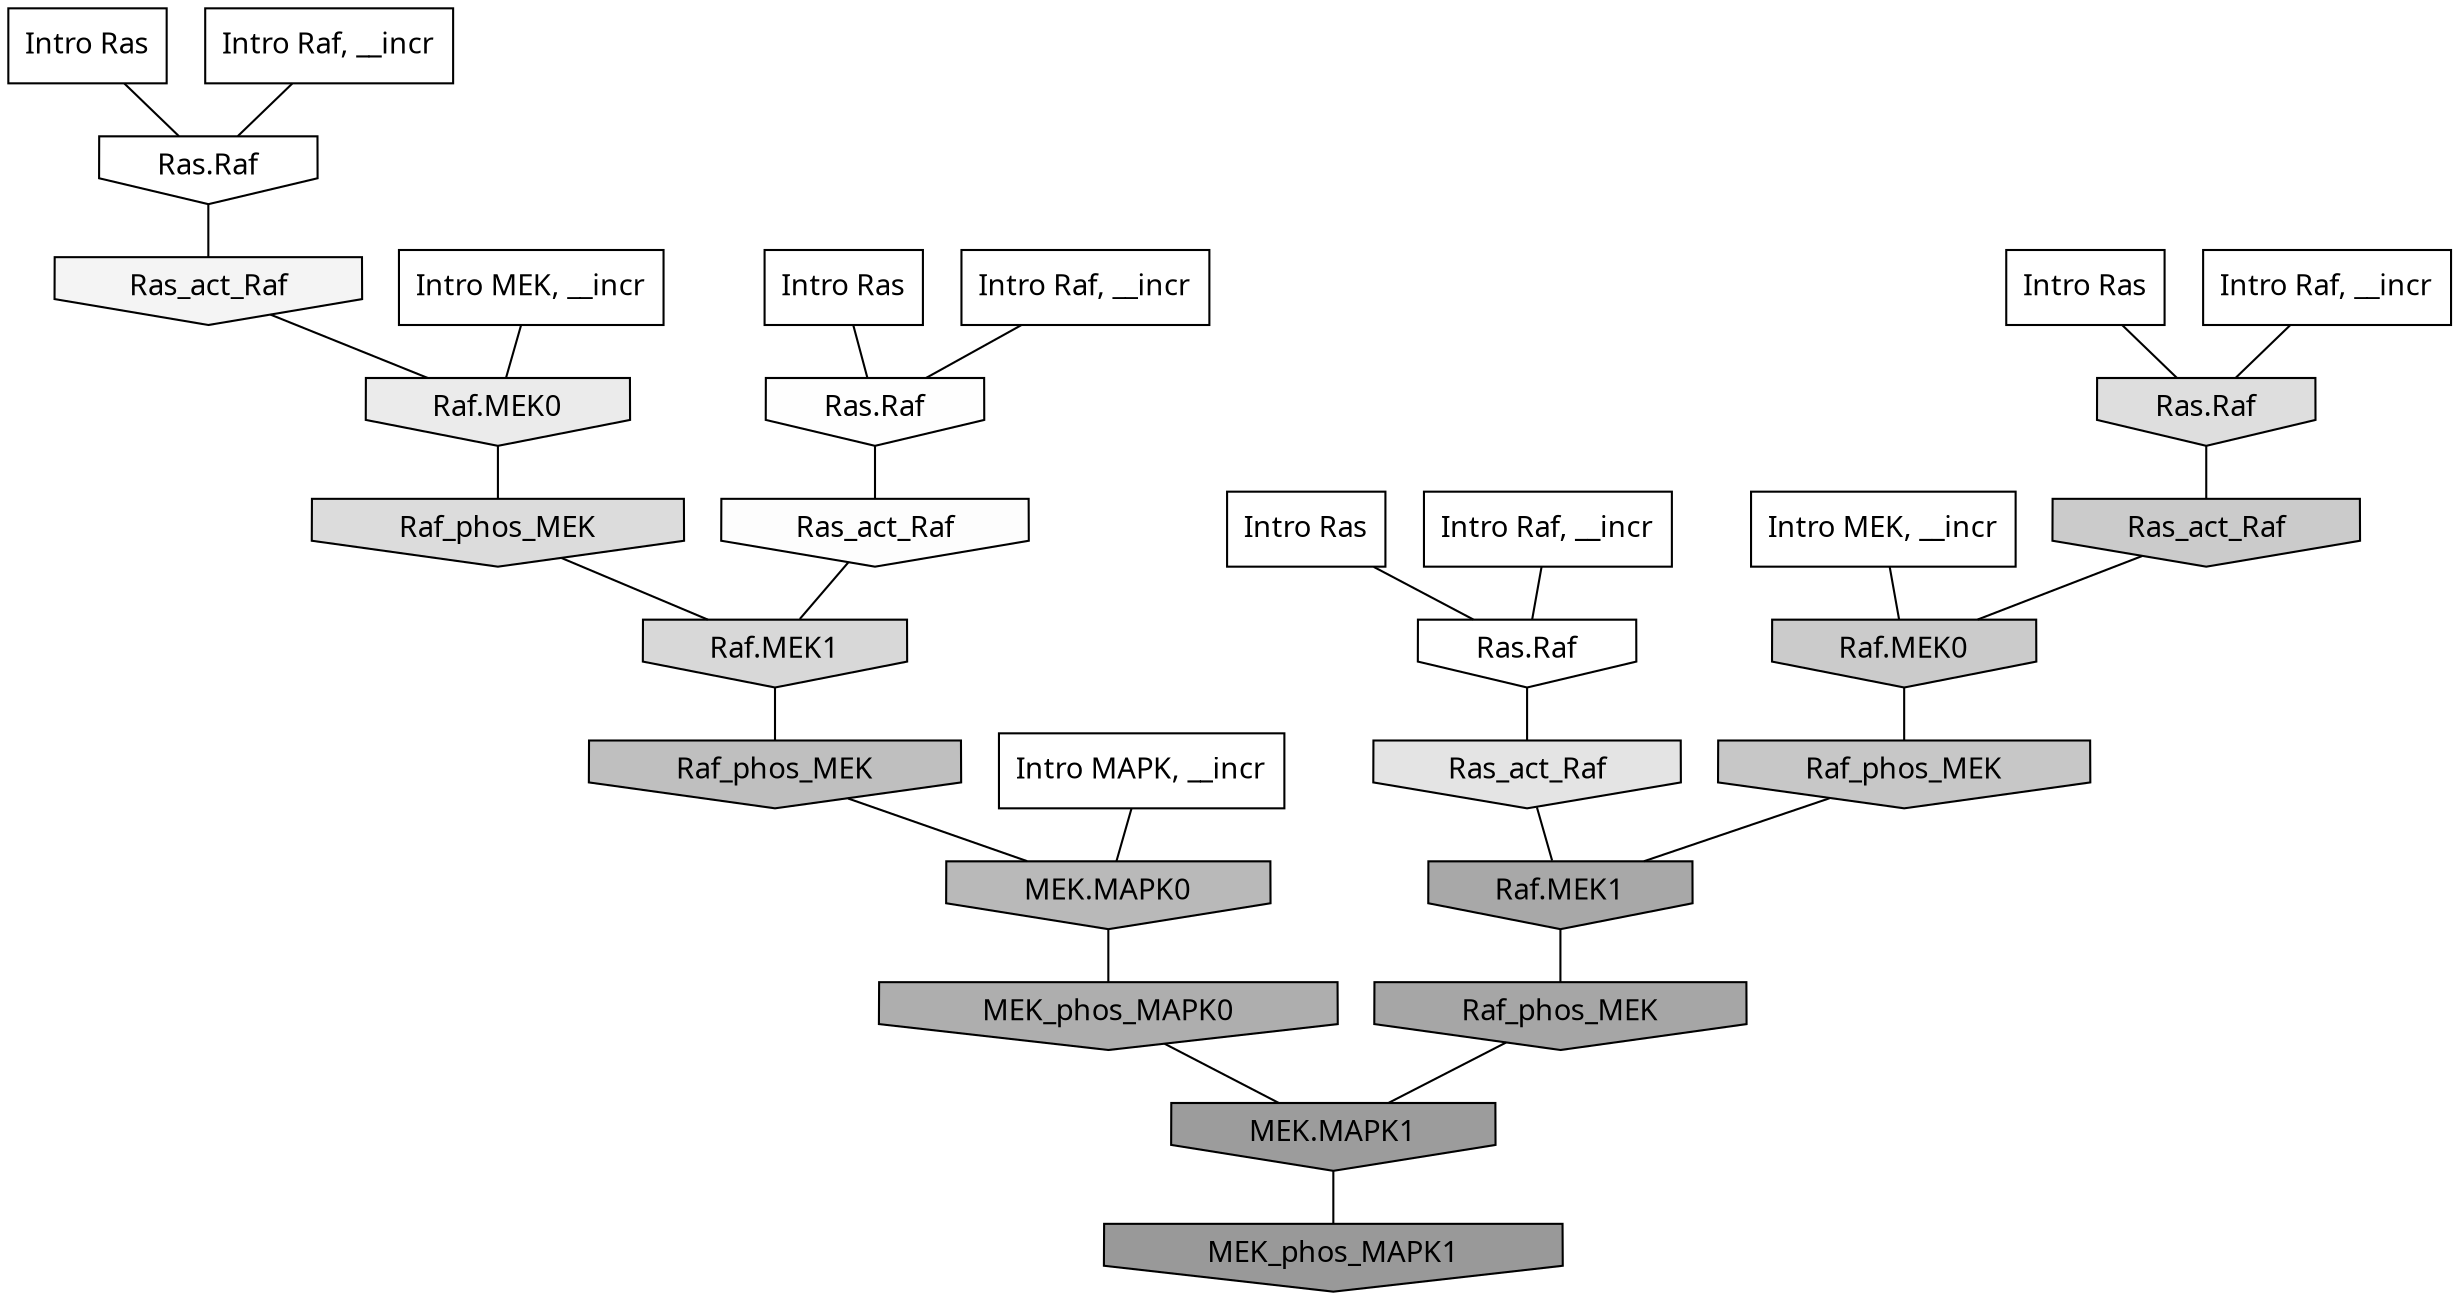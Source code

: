 digraph G{
  rankdir="TB";
  ranksep=0.30;
  node [fontname="CMU Serif"];
  edge [fontname="CMU Serif"];
  
  7 [label="Intro Ras", shape=rectangle, style=filled, fillcolor="0.000 0.000 1.000"]
  
  57 [label="Intro Ras", shape=rectangle, style=filled, fillcolor="0.000 0.000 1.000"]
  
  82 [label="Intro Ras", shape=rectangle, style=filled, fillcolor="0.000 0.000 1.000"]
  
  98 [label="Intro Ras", shape=rectangle, style=filled, fillcolor="0.000 0.000 1.000"]
  
  118 [label="Intro Raf, __incr", shape=rectangle, style=filled, fillcolor="0.000 0.000 1.000"]
  
  369 [label="Intro Raf, __incr", shape=rectangle, style=filled, fillcolor="0.000 0.000 1.000"]
  
  680 [label="Intro Raf, __incr", shape=rectangle, style=filled, fillcolor="0.000 0.000 1.000"]
  
  699 [label="Intro Raf, __incr", shape=rectangle, style=filled, fillcolor="0.000 0.000 1.000"]
  
  1272 [label="Intro MEK, __incr", shape=rectangle, style=filled, fillcolor="0.000 0.000 1.000"]
  
  1449 [label="Intro MEK, __incr", shape=rectangle, style=filled, fillcolor="0.000 0.000 1.000"]
  
  2989 [label="Intro MAPK, __incr", shape=rectangle, style=filled, fillcolor="0.000 0.000 1.000"]
  
  3213 [label="Ras.Raf", shape=invhouse, style=filled, fillcolor="0.000 0.000 1.000"]
  
  3235 [label="Ras.Raf", shape=invhouse, style=filled, fillcolor="0.000 0.000 1.000"]
  
  3347 [label="Ras.Raf", shape=invhouse, style=filled, fillcolor="0.000 0.000 0.994"]
  
  3384 [label="Ras_act_Raf", shape=invhouse, style=filled, fillcolor="0.000 0.000 0.989"]
  
  3613 [label="Ras_act_Raf", shape=invhouse, style=filled, fillcolor="0.000 0.000 0.956"]
  
  4115 [label="Raf.MEK0", shape=invhouse, style=filled, fillcolor="0.000 0.000 0.919"]
  
  4482 [label="Ras_act_Raf", shape=invhouse, style=filled, fillcolor="0.000 0.000 0.894"]
  
  4898 [label="Ras.Raf", shape=invhouse, style=filled, fillcolor="0.000 0.000 0.869"]
  
  5001 [label="Raf_phos_MEK", shape=invhouse, style=filled, fillcolor="0.000 0.000 0.862"]
  
  5277 [label="Raf.MEK1", shape=invhouse, style=filled, fillcolor="0.000 0.000 0.846"]
  
  6276 [label="Ras_act_Raf", shape=invhouse, style=filled, fillcolor="0.000 0.000 0.794"]
  
  6280 [label="Raf.MEK0", shape=invhouse, style=filled, fillcolor="0.000 0.000 0.794"]
  
  6653 [label="Raf_phos_MEK", shape=invhouse, style=filled, fillcolor="0.000 0.000 0.779"]
  
  7577 [label="Raf_phos_MEK", shape=invhouse, style=filled, fillcolor="0.000 0.000 0.749"]
  
  8422 [label="MEK.MAPK0", shape=invhouse, style=filled, fillcolor="0.000 0.000 0.723"]
  
  10147 [label="MEK_phos_MAPK0", shape=invhouse, style=filled, fillcolor="0.000 0.000 0.680"]
  
  11364 [label="Raf.MEK1", shape=invhouse, style=filled, fillcolor="0.000 0.000 0.657"]
  
  11637 [label="Raf_phos_MEK", shape=invhouse, style=filled, fillcolor="0.000 0.000 0.652"]
  
  14078 [label="MEK.MAPK1", shape=invhouse, style=filled, fillcolor="0.000 0.000 0.613"]
  
  15099 [label="MEK_phos_MAPK1", shape=invhouse, style=filled, fillcolor="0.000 0.000 0.600"]
  
  
  14078 -> 15099 [dir=none, color="0.000 0.000 0.000"] 
  11637 -> 14078 [dir=none, color="0.000 0.000 0.000"] 
  11364 -> 11637 [dir=none, color="0.000 0.000 0.000"] 
  10147 -> 14078 [dir=none, color="0.000 0.000 0.000"] 
  8422 -> 10147 [dir=none, color="0.000 0.000 0.000"] 
  7577 -> 8422 [dir=none, color="0.000 0.000 0.000"] 
  6653 -> 11364 [dir=none, color="0.000 0.000 0.000"] 
  6280 -> 6653 [dir=none, color="0.000 0.000 0.000"] 
  6276 -> 6280 [dir=none, color="0.000 0.000 0.000"] 
  5277 -> 7577 [dir=none, color="0.000 0.000 0.000"] 
  5001 -> 5277 [dir=none, color="0.000 0.000 0.000"] 
  4898 -> 6276 [dir=none, color="0.000 0.000 0.000"] 
  4482 -> 11364 [dir=none, color="0.000 0.000 0.000"] 
  4115 -> 5001 [dir=none, color="0.000 0.000 0.000"] 
  3613 -> 4115 [dir=none, color="0.000 0.000 0.000"] 
  3384 -> 5277 [dir=none, color="0.000 0.000 0.000"] 
  3347 -> 3384 [dir=none, color="0.000 0.000 0.000"] 
  3235 -> 4482 [dir=none, color="0.000 0.000 0.000"] 
  3213 -> 3613 [dir=none, color="0.000 0.000 0.000"] 
  2989 -> 8422 [dir=none, color="0.000 0.000 0.000"] 
  1449 -> 6280 [dir=none, color="0.000 0.000 0.000"] 
  1272 -> 4115 [dir=none, color="0.000 0.000 0.000"] 
  699 -> 3235 [dir=none, color="0.000 0.000 0.000"] 
  680 -> 3213 [dir=none, color="0.000 0.000 0.000"] 
  369 -> 3347 [dir=none, color="0.000 0.000 0.000"] 
  118 -> 4898 [dir=none, color="0.000 0.000 0.000"] 
  98 -> 3347 [dir=none, color="0.000 0.000 0.000"] 
  82 -> 3235 [dir=none, color="0.000 0.000 0.000"] 
  57 -> 4898 [dir=none, color="0.000 0.000 0.000"] 
  7 -> 3213 [dir=none, color="0.000 0.000 0.000"] 
  
  }
